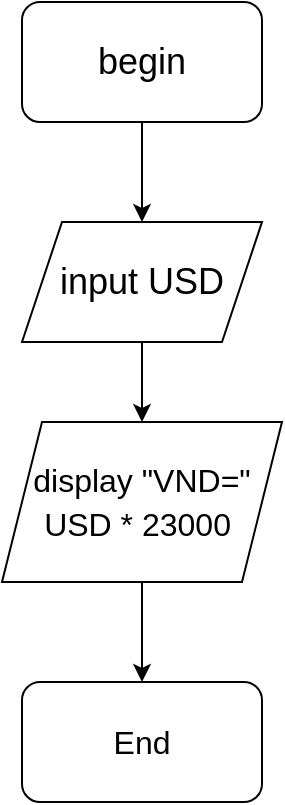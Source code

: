 <mxfile version="19.0.3" type="device"><diagram id="C5RBs43oDa-KdzZeNtuy" name="Page-1"><mxGraphModel dx="1038" dy="641" grid="1" gridSize="10" guides="1" tooltips="1" connect="1" arrows="1" fold="1" page="1" pageScale="1" pageWidth="827" pageHeight="1169" math="0" shadow="0"><root><mxCell id="WIyWlLk6GJQsqaUBKTNV-0"/><mxCell id="WIyWlLk6GJQsqaUBKTNV-1" parent="WIyWlLk6GJQsqaUBKTNV-0"/><mxCell id="BV_tbED6PBntN2Nz54Y_-0" value="&lt;font style=&quot;font-size: 18px;&quot;&gt;begin&lt;/font&gt;" style="rounded=1;whiteSpace=wrap;html=1;" vertex="1" parent="WIyWlLk6GJQsqaUBKTNV-1"><mxGeometry x="310" y="110" width="120" height="60" as="geometry"/></mxCell><mxCell id="BV_tbED6PBntN2Nz54Y_-1" value="" style="endArrow=classic;html=1;rounded=0;fontSize=18;exitX=0.5;exitY=1;exitDx=0;exitDy=0;" edge="1" parent="WIyWlLk6GJQsqaUBKTNV-1" source="BV_tbED6PBntN2Nz54Y_-0"><mxGeometry width="50" height="50" relative="1" as="geometry"><mxPoint x="390" y="350" as="sourcePoint"/><mxPoint x="370" y="220" as="targetPoint"/></mxGeometry></mxCell><mxCell id="BV_tbED6PBntN2Nz54Y_-2" value="input USD" style="shape=parallelogram;perimeter=parallelogramPerimeter;whiteSpace=wrap;html=1;fixedSize=1;fontSize=18;" vertex="1" parent="WIyWlLk6GJQsqaUBKTNV-1"><mxGeometry x="310" y="220" width="120" height="60" as="geometry"/></mxCell><mxCell id="BV_tbED6PBntN2Nz54Y_-3" value="" style="endArrow=classic;html=1;rounded=0;fontSize=18;exitX=0.5;exitY=1;exitDx=0;exitDy=0;" edge="1" parent="WIyWlLk6GJQsqaUBKTNV-1" source="BV_tbED6PBntN2Nz54Y_-2"><mxGeometry width="50" height="50" relative="1" as="geometry"><mxPoint x="390" y="350" as="sourcePoint"/><mxPoint x="370" y="320" as="targetPoint"/></mxGeometry></mxCell><mxCell id="BV_tbED6PBntN2Nz54Y_-4" value="&lt;font style=&quot;font-size: 16px;&quot;&gt;display &quot;VND=&quot; USD * 23000&amp;nbsp;&lt;/font&gt;" style="shape=parallelogram;perimeter=parallelogramPerimeter;whiteSpace=wrap;html=1;fixedSize=1;fontSize=18;" vertex="1" parent="WIyWlLk6GJQsqaUBKTNV-1"><mxGeometry x="300" y="320" width="140" height="80" as="geometry"/></mxCell><mxCell id="BV_tbED6PBntN2Nz54Y_-5" value="" style="endArrow=classic;html=1;rounded=0;fontSize=16;exitX=0.5;exitY=1;exitDx=0;exitDy=0;" edge="1" parent="WIyWlLk6GJQsqaUBKTNV-1" source="BV_tbED6PBntN2Nz54Y_-4"><mxGeometry width="50" height="50" relative="1" as="geometry"><mxPoint x="400" y="460" as="sourcePoint"/><mxPoint x="370" y="450" as="targetPoint"/></mxGeometry></mxCell><mxCell id="BV_tbED6PBntN2Nz54Y_-6" value="End" style="rounded=1;whiteSpace=wrap;html=1;fontSize=16;" vertex="1" parent="WIyWlLk6GJQsqaUBKTNV-1"><mxGeometry x="310" y="450" width="120" height="60" as="geometry"/></mxCell></root></mxGraphModel></diagram></mxfile>